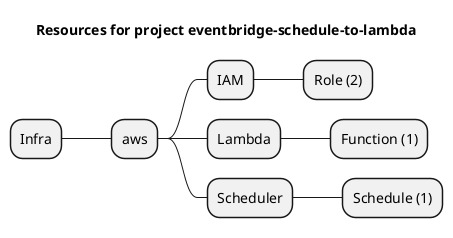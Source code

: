 @startmindmap
title Resources for project eventbridge-schedule-to-lambda
skinparam monochrome true
+ Infra
++ aws
+++ IAM
++++ Role (2)
+++ Lambda
++++ Function (1)
+++ Scheduler
++++ Schedule (1)
@endmindmap